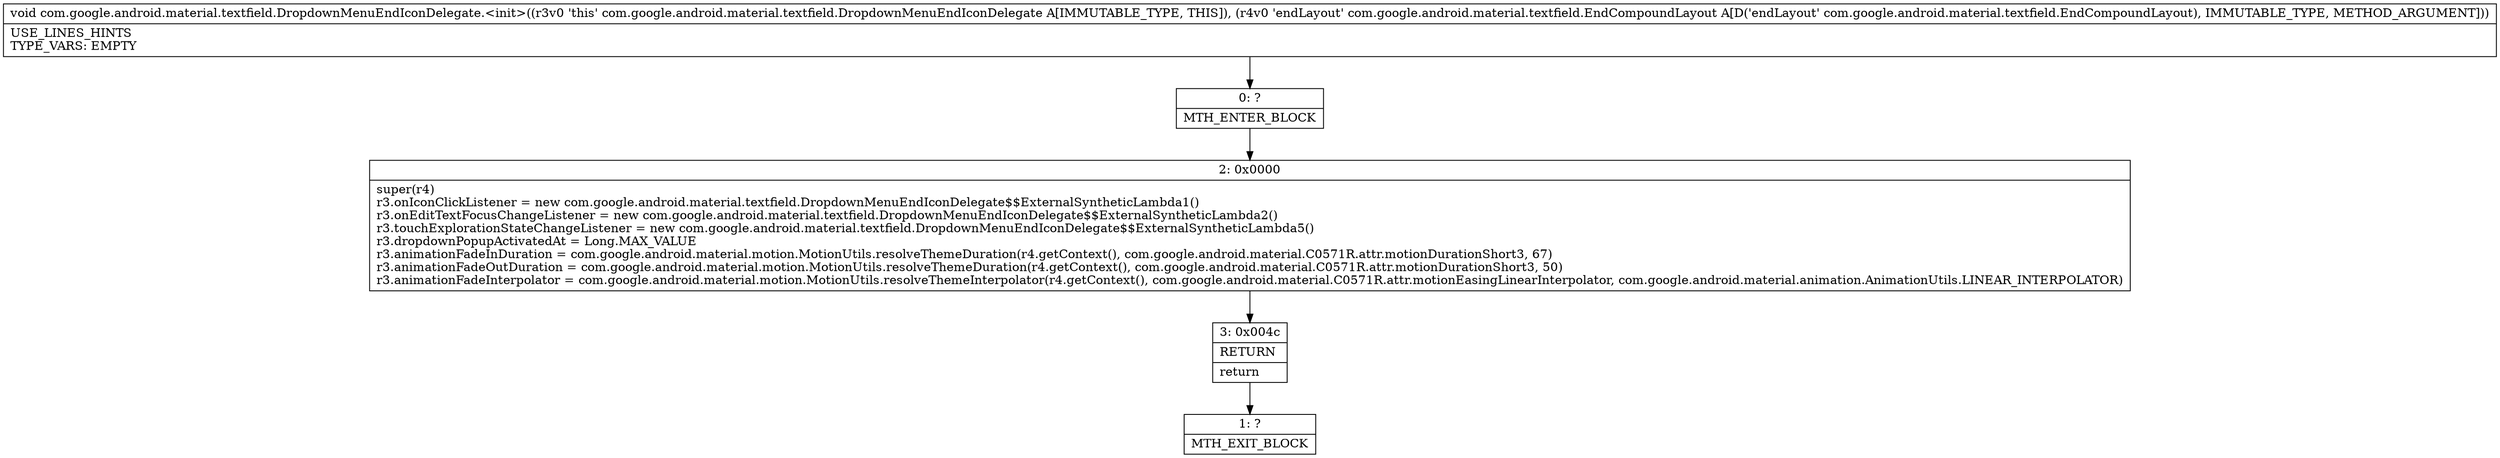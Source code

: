 digraph "CFG forcom.google.android.material.textfield.DropdownMenuEndIconDelegate.\<init\>(Lcom\/google\/android\/material\/textfield\/EndCompoundLayout;)V" {
Node_0 [shape=record,label="{0\:\ ?|MTH_ENTER_BLOCK\l}"];
Node_2 [shape=record,label="{2\:\ 0x0000|super(r4)\lr3.onIconClickListener = new com.google.android.material.textfield.DropdownMenuEndIconDelegate$$ExternalSyntheticLambda1()\lr3.onEditTextFocusChangeListener = new com.google.android.material.textfield.DropdownMenuEndIconDelegate$$ExternalSyntheticLambda2()\lr3.touchExplorationStateChangeListener = new com.google.android.material.textfield.DropdownMenuEndIconDelegate$$ExternalSyntheticLambda5()\lr3.dropdownPopupActivatedAt = Long.MAX_VALUE\lr3.animationFadeInDuration = com.google.android.material.motion.MotionUtils.resolveThemeDuration(r4.getContext(), com.google.android.material.C0571R.attr.motionDurationShort3, 67)\lr3.animationFadeOutDuration = com.google.android.material.motion.MotionUtils.resolveThemeDuration(r4.getContext(), com.google.android.material.C0571R.attr.motionDurationShort3, 50)\lr3.animationFadeInterpolator = com.google.android.material.motion.MotionUtils.resolveThemeInterpolator(r4.getContext(), com.google.android.material.C0571R.attr.motionEasingLinearInterpolator, com.google.android.material.animation.AnimationUtils.LINEAR_INTERPOLATOR)\l}"];
Node_3 [shape=record,label="{3\:\ 0x004c|RETURN\l|return\l}"];
Node_1 [shape=record,label="{1\:\ ?|MTH_EXIT_BLOCK\l}"];
MethodNode[shape=record,label="{void com.google.android.material.textfield.DropdownMenuEndIconDelegate.\<init\>((r3v0 'this' com.google.android.material.textfield.DropdownMenuEndIconDelegate A[IMMUTABLE_TYPE, THIS]), (r4v0 'endLayout' com.google.android.material.textfield.EndCompoundLayout A[D('endLayout' com.google.android.material.textfield.EndCompoundLayout), IMMUTABLE_TYPE, METHOD_ARGUMENT]))  | USE_LINES_HINTS\lTYPE_VARS: EMPTY\l}"];
MethodNode -> Node_0;Node_0 -> Node_2;
Node_2 -> Node_3;
Node_3 -> Node_1;
}

